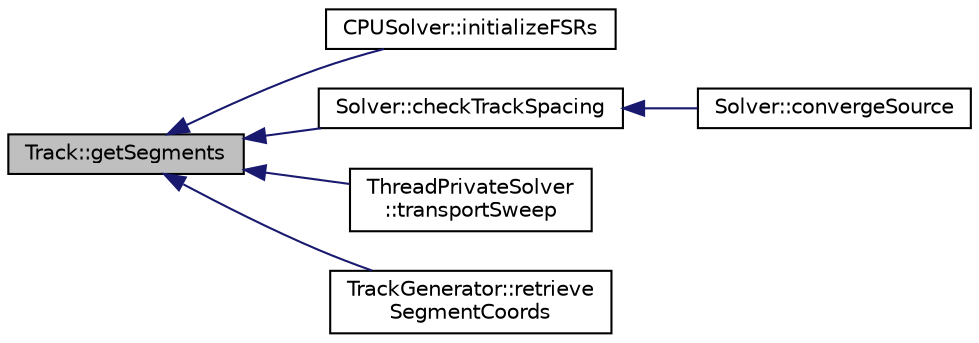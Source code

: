 digraph "Track::getSegments"
{
  edge [fontname="Helvetica",fontsize="10",labelfontname="Helvetica",labelfontsize="10"];
  node [fontname="Helvetica",fontsize="10",shape=record];
  rankdir="LR";
  Node1 [label="Track::getSegments",height=0.2,width=0.4,color="black", fillcolor="grey75", style="filled" fontcolor="black"];
  Node1 -> Node2 [dir="back",color="midnightblue",fontsize="10",style="solid",fontname="Helvetica"];
  Node2 [label="CPUSolver::initializeFSRs",height=0.2,width=0.4,color="black", fillcolor="white", style="filled",URL="$classCPUSolver.html#aafc9bf9eb416a12cbe21ddde4b5f9f1c",tooltip="Initializes the FSR volumes and Materials array."];
  Node1 -> Node3 [dir="back",color="midnightblue",fontsize="10",style="solid",fontname="Helvetica"];
  Node3 [label="Solver::checkTrackSpacing",height=0.2,width=0.4,color="black", fillcolor="white", style="filled",URL="$classSolver.html#a4ab290c6ca1d74230bf885cfc7f58b7a",tooltip="Checks that each FSR has at least one Track segment crossing it and if not, throws an exception and p..."];
  Node3 -> Node4 [dir="back",color="midnightblue",fontsize="10",style="solid",fontname="Helvetica"];
  Node4 [label="Solver::convergeSource",height=0.2,width=0.4,color="black", fillcolor="white", style="filled",URL="$classSolver.html#af8358a66a7cbd56339211f80a2365678",tooltip="Computes keff by performing a series of transport sweep and source updates."];
  Node1 -> Node5 [dir="back",color="midnightblue",fontsize="10",style="solid",fontname="Helvetica"];
  Node5 [label="ThreadPrivateSolver\l::transportSweep",height=0.2,width=0.4,color="black", fillcolor="white", style="filled",URL="$classThreadPrivateSolver.html#ad784c540c10f88aafe54965631c139e0",tooltip="This method performs one transport sweep of all azimuthal angles, Tracks, Track segments, polar angles and energy groups."];
  Node1 -> Node6 [dir="back",color="midnightblue",fontsize="10",style="solid",fontname="Helvetica"];
  Node6 [label="TrackGenerator::retrieve\lSegmentCoords",height=0.2,width=0.4,color="black", fillcolor="white", style="filled",URL="$classTrackGenerator.html#ad18b94b9307680cf9e7053d3c03e4504",tooltip="Fills an array with the x,y coordinates for each Track segment."];
}
